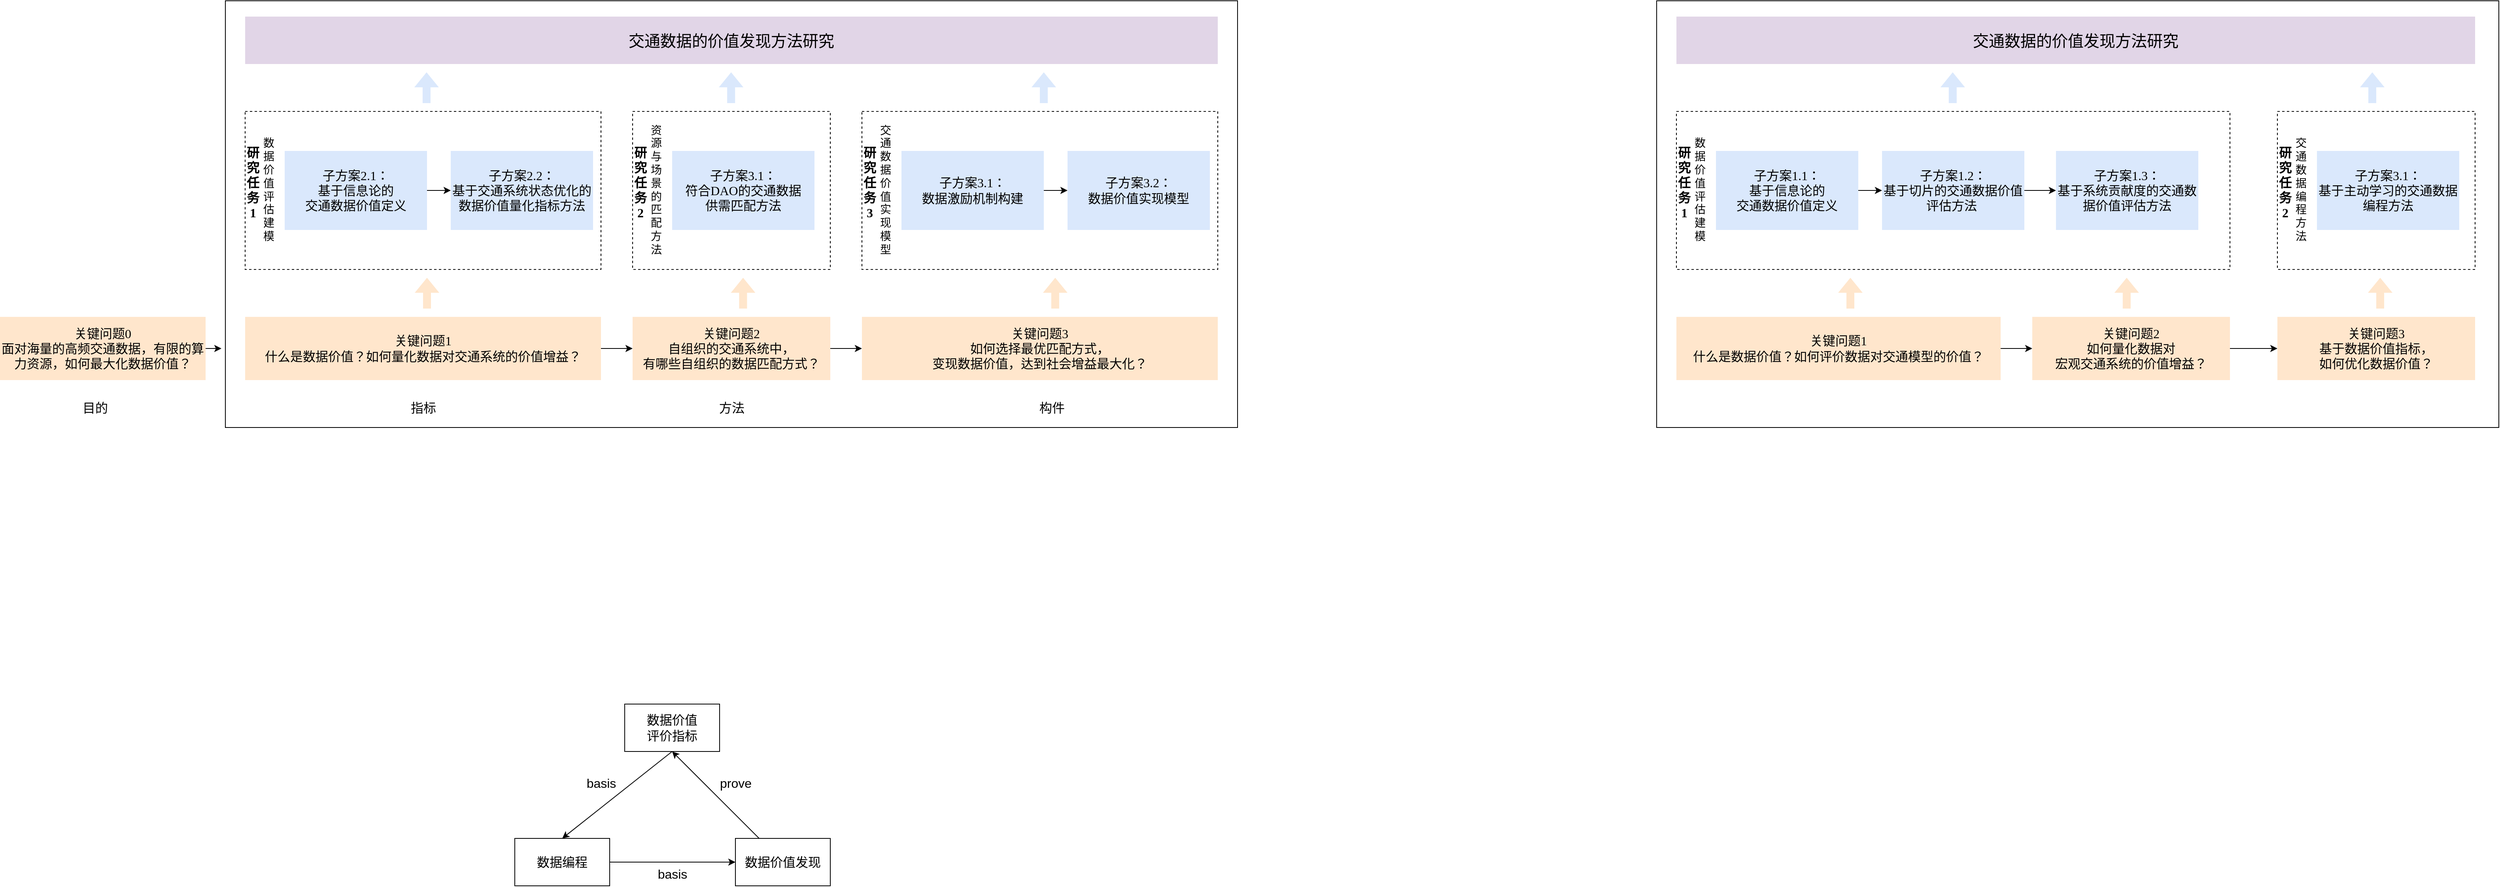 <mxfile version="20.8.15" type="github">
  <diagram id="SlGQAyXAIa_Ibs_cdTL7" name="第 1 页">
    <mxGraphModel dx="1502" dy="733" grid="1" gridSize="10" guides="1" tooltips="1" connect="1" arrows="1" fold="1" page="1" pageScale="1" pageWidth="827" pageHeight="1169" math="1" shadow="0">
      <root>
        <mxCell id="0" />
        <mxCell id="1" parent="0" />
        <mxCell id="cVe11yx6Q2O1CDadm9Du-27" value="" style="rounded=0;whiteSpace=wrap;html=1;fontSize=16;" vertex="1" parent="1">
          <mxGeometry x="755" y="330" width="1280" height="540" as="geometry" />
        </mxCell>
        <mxCell id="ovte4Cg9hebVTWwPrr68-1" value="&lt;font style=&quot;font-size: 20px;&quot;&gt;交通数据的价值发现方法研究​&lt;/font&gt;" style="rounded=0;whiteSpace=wrap;html=1;fillColor=#e1d5e7;strokeColor=none;fontSize=16;fontFamily=Times New Roman;" parent="1" vertex="1">
          <mxGeometry x="780" y="350" width="1230" height="60" as="geometry" />
        </mxCell>
        <mxCell id="cVe11yx6Q2O1CDadm9Du-20" style="edgeStyle=orthogonalEdgeStyle;rounded=0;orthogonalLoop=1;jettySize=auto;html=1;entryX=0;entryY=0.5;entryDx=0;entryDy=0;" edge="1" parent="1" source="ovIKTIvtyWdodCo4Q1BT-9" target="cVe11yx6Q2O1CDadm9Du-7">
          <mxGeometry relative="1" as="geometry" />
        </mxCell>
        <mxCell id="ovIKTIvtyWdodCo4Q1BT-9" value="关键问题1&lt;br&gt;什么是数据价值？如何量化数据对交通系统的价值增益？" style="rounded=0;whiteSpace=wrap;html=1;fontSize=16;fillColor=#ffe6cc;strokeColor=none;fontFamily=Times New Roman;" parent="1" vertex="1">
          <mxGeometry x="780" y="730" width="450" height="80" as="geometry" />
        </mxCell>
        <mxCell id="ovIKTIvtyWdodCo4Q1BT-21" value="" style="rounded=0;whiteSpace=wrap;html=1;fontFamily=Times New Roman;fontSize=14;fillColor=none;dashed=1;" parent="1" vertex="1">
          <mxGeometry x="780" y="470" width="450" height="200" as="geometry" />
        </mxCell>
        <mxCell id="ovIKTIvtyWdodCo4Q1BT-22" value="&lt;span style=&quot;font-weight: normal;&quot;&gt;子方案2.2：&lt;br&gt;基于交通系统状态优化的数据价值量化指标方法&lt;br&gt;&lt;/span&gt;" style="rounded=0;whiteSpace=wrap;html=1;fillColor=#dae8fc;strokeColor=none;fontSize=16;fontStyle=1;flipH=0;flipV=0;fontFamily=Times New Roman;" parent="1" vertex="1">
          <mxGeometry x="1040" y="520" width="180" height="100" as="geometry" />
        </mxCell>
        <mxCell id="ovIKTIvtyWdodCo4Q1BT-23" value="&lt;b&gt;研究任务1&lt;/b&gt;" style="rounded=0;whiteSpace=wrap;html=1;fontSize=16;fillColor=none;strokeColor=none;fontFamily=Times New Roman;" parent="1" vertex="1">
          <mxGeometry x="780" y="530" width="20" height="60" as="geometry" />
        </mxCell>
        <mxCell id="ovIKTIvtyWdodCo4Q1BT-24" value="数据价值评估建模" style="rounded=0;whiteSpace=wrap;html=1;fontSize=14;fillColor=none;strokeColor=none;fontFamily=Times New Roman;" parent="1" vertex="1">
          <mxGeometry x="800" y="540" width="20" height="60" as="geometry" />
        </mxCell>
        <mxCell id="ovIKTIvtyWdodCo4Q1BT-29" style="edgeStyle=orthogonalEdgeStyle;rounded=0;orthogonalLoop=1;jettySize=auto;html=1;entryX=0;entryY=0.5;entryDx=0;entryDy=0;fontFamily=Times New Roman;fontSize=14;" parent="1" source="ovIKTIvtyWdodCo4Q1BT-28" target="ovIKTIvtyWdodCo4Q1BT-22" edge="1">
          <mxGeometry relative="1" as="geometry" />
        </mxCell>
        <mxCell id="ovIKTIvtyWdodCo4Q1BT-28" value="&lt;span style=&quot;font-weight: normal;&quot;&gt;子方案2.1：&lt;br&gt;&lt;/span&gt;&lt;span style=&quot;font-weight: normal;&quot;&gt;基于信息论的&lt;br&gt;交通数据价值定义&lt;br&gt;&lt;/span&gt;" style="rounded=0;whiteSpace=wrap;html=1;fillColor=#dae8fc;strokeColor=none;fontSize=16;fontStyle=1;flipH=0;flipV=0;fontFamily=Times New Roman;" parent="1" vertex="1">
          <mxGeometry x="830" y="520" width="180" height="100" as="geometry" />
        </mxCell>
        <mxCell id="ovIKTIvtyWdodCo4Q1BT-31" value="" style="shape=flexArrow;endArrow=classic;html=1;rounded=0;fontFamily=Times New Roman;fontSize=14;fillColor=#ffe6cc;strokeColor=none;" parent="1" edge="1">
          <mxGeometry x="0.5" y="-240" width="50" height="50" relative="1" as="geometry">
            <mxPoint x="1010" y="720" as="sourcePoint" />
            <mxPoint x="1010" y="680" as="targetPoint" />
            <mxPoint as="offset" />
          </mxGeometry>
        </mxCell>
        <mxCell id="ovIKTIvtyWdodCo4Q1BT-34" value="" style="shape=flexArrow;endArrow=classic;html=1;rounded=0;fontFamily=Times New Roman;fontSize=14;fillColor=#dae8fc;strokeColor=none;" parent="1" edge="1">
          <mxGeometry x="0.5" y="-240" width="50" height="50" relative="1" as="geometry">
            <mxPoint x="1009.43" y="460" as="sourcePoint" />
            <mxPoint x="1009.43" y="420" as="targetPoint" />
            <mxPoint as="offset" />
          </mxGeometry>
        </mxCell>
        <mxCell id="cVe11yx6Q2O1CDadm9Du-1" value="" style="rounded=0;whiteSpace=wrap;html=1;fontFamily=Times New Roman;fontSize=14;fillColor=none;dashed=1;" vertex="1" parent="1">
          <mxGeometry x="1270" y="470" width="250" height="200" as="geometry" />
        </mxCell>
        <mxCell id="cVe11yx6Q2O1CDadm9Du-3" value="&lt;b&gt;研究任务2&lt;/b&gt;" style="rounded=0;whiteSpace=wrap;html=1;fontSize=16;fillColor=none;strokeColor=none;fontFamily=Times New Roman;" vertex="1" parent="1">
          <mxGeometry x="1270" y="530" width="20" height="60" as="geometry" />
        </mxCell>
        <mxCell id="cVe11yx6Q2O1CDadm9Du-4" value="资源与场景的匹配方法" style="rounded=0;whiteSpace=wrap;html=1;fontSize=14;fillColor=none;strokeColor=none;fontFamily=Times New Roman;" vertex="1" parent="1">
          <mxGeometry x="1290" y="540" width="20" height="60" as="geometry" />
        </mxCell>
        <mxCell id="cVe11yx6Q2O1CDadm9Du-6" value="&lt;span style=&quot;font-weight: normal;&quot;&gt;子方案3.1：&lt;br&gt;&lt;/span&gt;&lt;span style=&quot;font-weight: normal;&quot;&gt;符合DAO的交通数据&lt;br&gt;供需匹配方法&lt;br&gt;&lt;/span&gt;" style="rounded=0;whiteSpace=wrap;html=1;fillColor=#dae8fc;strokeColor=none;fontSize=16;fontStyle=1;flipH=0;flipV=0;fontFamily=Times New Roman;" vertex="1" parent="1">
          <mxGeometry x="1320" y="520" width="180" height="100" as="geometry" />
        </mxCell>
        <mxCell id="cVe11yx6Q2O1CDadm9Du-28" style="edgeStyle=orthogonalEdgeStyle;rounded=0;orthogonalLoop=1;jettySize=auto;html=1;entryX=0;entryY=0.5;entryDx=0;entryDy=0;fontSize=16;" edge="1" parent="1" source="cVe11yx6Q2O1CDadm9Du-7" target="cVe11yx6Q2O1CDadm9Du-15">
          <mxGeometry relative="1" as="geometry" />
        </mxCell>
        <mxCell id="cVe11yx6Q2O1CDadm9Du-7" value="关键问题2&lt;br&gt;自组织的交通系统中，&lt;br&gt;有哪些自组织的数据匹配方式？" style="rounded=0;whiteSpace=wrap;html=1;fontSize=16;fillColor=#ffe6cc;strokeColor=none;fontFamily=Times New Roman;" vertex="1" parent="1">
          <mxGeometry x="1270" y="730" width="250" height="80" as="geometry" />
        </mxCell>
        <mxCell id="cVe11yx6Q2O1CDadm9Du-8" value="" style="shape=flexArrow;endArrow=classic;html=1;rounded=0;fontFamily=Times New Roman;fontSize=14;fillColor=#ffe6cc;strokeColor=none;" edge="1" parent="1">
          <mxGeometry x="0.5" y="-240" width="50" height="50" relative="1" as="geometry">
            <mxPoint x="1409.71" y="720" as="sourcePoint" />
            <mxPoint x="1409.71" y="680" as="targetPoint" />
            <mxPoint as="offset" />
          </mxGeometry>
        </mxCell>
        <mxCell id="cVe11yx6Q2O1CDadm9Du-9" value="" style="rounded=0;whiteSpace=wrap;html=1;fontFamily=Times New Roman;fontSize=14;fillColor=none;dashed=1;" vertex="1" parent="1">
          <mxGeometry x="1560" y="470" width="450" height="200" as="geometry" />
        </mxCell>
        <mxCell id="cVe11yx6Q2O1CDadm9Du-10" value="&lt;span style=&quot;font-weight: normal;&quot;&gt;子方案3.2：&lt;br&gt;数据价值实现模型&lt;br&gt;&lt;/span&gt;" style="rounded=0;whiteSpace=wrap;html=1;fillColor=#dae8fc;strokeColor=none;fontSize=16;fontStyle=1;flipH=0;flipV=0;fontFamily=Times New Roman;" vertex="1" parent="1">
          <mxGeometry x="1820" y="520" width="180" height="100" as="geometry" />
        </mxCell>
        <mxCell id="cVe11yx6Q2O1CDadm9Du-11" value="&lt;b&gt;研究任务3&lt;/b&gt;" style="rounded=0;whiteSpace=wrap;html=1;fontSize=16;fillColor=none;strokeColor=none;fontFamily=Times New Roman;" vertex="1" parent="1">
          <mxGeometry x="1560" y="530" width="20" height="60" as="geometry" />
        </mxCell>
        <mxCell id="cVe11yx6Q2O1CDadm9Du-12" value="交通数据价值实现模型" style="rounded=0;whiteSpace=wrap;html=1;fontSize=14;fillColor=none;strokeColor=none;fontFamily=Times New Roman;" vertex="1" parent="1">
          <mxGeometry x="1580" y="540" width="20" height="60" as="geometry" />
        </mxCell>
        <mxCell id="cVe11yx6Q2O1CDadm9Du-13" style="edgeStyle=orthogonalEdgeStyle;rounded=0;orthogonalLoop=1;jettySize=auto;html=1;entryX=0;entryY=0.5;entryDx=0;entryDy=0;fontFamily=Times New Roman;fontSize=14;" edge="1" parent="1" source="cVe11yx6Q2O1CDadm9Du-14" target="cVe11yx6Q2O1CDadm9Du-10">
          <mxGeometry relative="1" as="geometry" />
        </mxCell>
        <mxCell id="cVe11yx6Q2O1CDadm9Du-14" value="&lt;span style=&quot;font-weight: normal;&quot;&gt;子方案3.1：&lt;br&gt;&lt;/span&gt;&lt;span style=&quot;font-weight: normal;&quot;&gt;数据激励机制构建&lt;br&gt;&lt;/span&gt;" style="rounded=0;whiteSpace=wrap;html=1;fillColor=#dae8fc;strokeColor=none;fontSize=16;fontStyle=1;flipH=0;flipV=0;fontFamily=Times New Roman;" vertex="1" parent="1">
          <mxGeometry x="1610" y="520" width="180" height="100" as="geometry" />
        </mxCell>
        <mxCell id="cVe11yx6Q2O1CDadm9Du-15" value="关键问题3&lt;br&gt;如何选择最优匹配方式，&lt;br&gt;变现数据价值，达到社会增益最大化？" style="rounded=0;whiteSpace=wrap;html=1;fontSize=16;fillColor=#ffe6cc;strokeColor=none;fontFamily=Times New Roman;" vertex="1" parent="1">
          <mxGeometry x="1560" y="730" width="450" height="80" as="geometry" />
        </mxCell>
        <mxCell id="cVe11yx6Q2O1CDadm9Du-16" value="" style="shape=flexArrow;endArrow=classic;html=1;rounded=0;fontFamily=Times New Roman;fontSize=14;fillColor=#ffe6cc;strokeColor=none;" edge="1" parent="1">
          <mxGeometry x="0.5" y="-240" width="50" height="50" relative="1" as="geometry">
            <mxPoint x="1804.43" y="720" as="sourcePoint" />
            <mxPoint x="1804.43" y="680" as="targetPoint" />
            <mxPoint as="offset" />
          </mxGeometry>
        </mxCell>
        <mxCell id="cVe11yx6Q2O1CDadm9Du-19" style="edgeStyle=orthogonalEdgeStyle;rounded=0;orthogonalLoop=1;jettySize=auto;html=1;" edge="1" parent="1" source="cVe11yx6Q2O1CDadm9Du-18">
          <mxGeometry relative="1" as="geometry">
            <mxPoint x="750" y="770" as="targetPoint" />
          </mxGeometry>
        </mxCell>
        <mxCell id="cVe11yx6Q2O1CDadm9Du-18" value="关键问题0&lt;br&gt;面对海量的高频交通数据，有限的算力资源，如何最大化数据价值？" style="rounded=0;whiteSpace=wrap;html=1;fontSize=16;fillColor=#ffe6cc;strokeColor=none;fontFamily=Times New Roman;" vertex="1" parent="1">
          <mxGeometry x="470" y="730" width="260" height="80" as="geometry" />
        </mxCell>
        <mxCell id="cVe11yx6Q2O1CDadm9Du-21" value="目的" style="text;html=1;align=center;verticalAlign=middle;resizable=0;points=[];autosize=1;strokeColor=none;fillColor=none;fontSize=16;" vertex="1" parent="1">
          <mxGeometry x="560" y="830" width="60" height="30" as="geometry" />
        </mxCell>
        <mxCell id="cVe11yx6Q2O1CDadm9Du-22" value="指标" style="text;html=1;align=center;verticalAlign=middle;resizable=0;points=[];autosize=1;strokeColor=none;fillColor=none;fontSize=16;" vertex="1" parent="1">
          <mxGeometry x="975" y="830" width="60" height="30" as="geometry" />
        </mxCell>
        <mxCell id="cVe11yx6Q2O1CDadm9Du-23" value="方法" style="text;html=1;align=center;verticalAlign=middle;resizable=0;points=[];autosize=1;strokeColor=none;fillColor=none;fontSize=16;" vertex="1" parent="1">
          <mxGeometry x="1365" y="830" width="60" height="30" as="geometry" />
        </mxCell>
        <mxCell id="cVe11yx6Q2O1CDadm9Du-24" value="构件" style="text;html=1;align=center;verticalAlign=middle;resizable=0;points=[];autosize=1;strokeColor=none;fillColor=none;fontSize=16;" vertex="1" parent="1">
          <mxGeometry x="1770" y="830" width="60" height="30" as="geometry" />
        </mxCell>
        <mxCell id="cVe11yx6Q2O1CDadm9Du-25" value="" style="shape=flexArrow;endArrow=classic;html=1;rounded=0;fontFamily=Times New Roman;fontSize=14;fillColor=#dae8fc;strokeColor=none;" edge="1" parent="1">
          <mxGeometry x="0.5" y="-240" width="50" height="50" relative="1" as="geometry">
            <mxPoint x="1394.58" y="460.0" as="sourcePoint" />
            <mxPoint x="1394.58" y="420.0" as="targetPoint" />
            <mxPoint as="offset" />
          </mxGeometry>
        </mxCell>
        <mxCell id="cVe11yx6Q2O1CDadm9Du-26" value="" style="shape=flexArrow;endArrow=classic;html=1;rounded=0;fontFamily=Times New Roman;fontSize=14;fillColor=#dae8fc;strokeColor=none;" edge="1" parent="1">
          <mxGeometry x="0.5" y="-240" width="50" height="50" relative="1" as="geometry">
            <mxPoint x="1790" y="460.0" as="sourcePoint" />
            <mxPoint x="1790" y="420.0" as="targetPoint" />
            <mxPoint as="offset" />
          </mxGeometry>
        </mxCell>
        <mxCell id="cVe11yx6Q2O1CDadm9Du-33" style="edgeStyle=none;rounded=0;orthogonalLoop=1;jettySize=auto;html=1;entryX=0.5;entryY=0;entryDx=0;entryDy=0;fontSize=16;exitX=0.5;exitY=1;exitDx=0;exitDy=0;" edge="1" parent="1" source="cVe11yx6Q2O1CDadm9Du-29" target="cVe11yx6Q2O1CDadm9Du-30">
          <mxGeometry relative="1" as="geometry" />
        </mxCell>
        <mxCell id="cVe11yx6Q2O1CDadm9Du-29" value="数据价值&lt;br&gt;评价指标" style="rounded=0;whiteSpace=wrap;html=1;fontSize=16;" vertex="1" parent="1">
          <mxGeometry x="1260" y="1220" width="120" height="60" as="geometry" />
        </mxCell>
        <mxCell id="cVe11yx6Q2O1CDadm9Du-34" style="edgeStyle=none;rounded=0;orthogonalLoop=1;jettySize=auto;html=1;entryX=0;entryY=0.5;entryDx=0;entryDy=0;fontSize=16;" edge="1" parent="1" source="cVe11yx6Q2O1CDadm9Du-30" target="cVe11yx6Q2O1CDadm9Du-31">
          <mxGeometry relative="1" as="geometry" />
        </mxCell>
        <mxCell id="cVe11yx6Q2O1CDadm9Du-30" value="数据编程" style="rounded=0;whiteSpace=wrap;html=1;fontSize=16;" vertex="1" parent="1">
          <mxGeometry x="1121" y="1390" width="120" height="60" as="geometry" />
        </mxCell>
        <mxCell id="cVe11yx6Q2O1CDadm9Du-32" style="rounded=0;orthogonalLoop=1;jettySize=auto;html=1;entryX=0.5;entryY=1;entryDx=0;entryDy=0;fontSize=16;" edge="1" parent="1" source="cVe11yx6Q2O1CDadm9Du-31" target="cVe11yx6Q2O1CDadm9Du-29">
          <mxGeometry relative="1" as="geometry" />
        </mxCell>
        <mxCell id="cVe11yx6Q2O1CDadm9Du-31" value="数据价值发现" style="rounded=0;whiteSpace=wrap;html=1;fontSize=16;" vertex="1" parent="1">
          <mxGeometry x="1400" y="1390" width="120" height="60" as="geometry" />
        </mxCell>
        <mxCell id="cVe11yx6Q2O1CDadm9Du-35" value="prove" style="text;html=1;align=center;verticalAlign=middle;resizable=0;points=[];autosize=1;strokeColor=none;fillColor=none;fontSize=16;" vertex="1" parent="1">
          <mxGeometry x="1370" y="1305" width="60" height="30" as="geometry" />
        </mxCell>
        <mxCell id="cVe11yx6Q2O1CDadm9Du-36" value="basis" style="text;html=1;align=center;verticalAlign=middle;resizable=0;points=[];autosize=1;strokeColor=none;fillColor=none;fontSize=16;" vertex="1" parent="1">
          <mxGeometry x="1200" y="1305" width="60" height="30" as="geometry" />
        </mxCell>
        <mxCell id="cVe11yx6Q2O1CDadm9Du-37" value="basis" style="text;html=1;align=center;verticalAlign=middle;resizable=0;points=[];autosize=1;strokeColor=none;fillColor=none;fontSize=16;" vertex="1" parent="1">
          <mxGeometry x="1290" y="1420" width="60" height="30" as="geometry" />
        </mxCell>
        <mxCell id="cVe11yx6Q2O1CDadm9Du-38" value="" style="rounded=0;whiteSpace=wrap;html=1;fontSize=16;" vertex="1" parent="1">
          <mxGeometry x="2565" y="330" width="1065" height="540" as="geometry" />
        </mxCell>
        <mxCell id="cVe11yx6Q2O1CDadm9Du-64" value="" style="shape=flexArrow;endArrow=classic;html=1;rounded=0;fontFamily=Times New Roman;fontSize=14;fillColor=#ffe6cc;strokeColor=none;" edge="1" parent="cVe11yx6Q2O1CDadm9Du-38">
          <mxGeometry x="0.5" y="-240" width="50" height="50" relative="1" as="geometry">
            <mxPoint x="915.001" y="390" as="sourcePoint" />
            <mxPoint x="915.001" y="350" as="targetPoint" />
            <mxPoint as="offset" />
          </mxGeometry>
        </mxCell>
        <mxCell id="cVe11yx6Q2O1CDadm9Du-72" value="" style="shape=flexArrow;endArrow=classic;html=1;rounded=0;fontFamily=Times New Roman;fontSize=14;fillColor=#dae8fc;strokeColor=none;" edge="1" parent="cVe11yx6Q2O1CDadm9Du-38">
          <mxGeometry x="0.5" y="-240" width="50" height="50" relative="1" as="geometry">
            <mxPoint x="905.002" y="130.0" as="sourcePoint" />
            <mxPoint x="905.002" y="90.0" as="targetPoint" />
            <mxPoint as="offset" />
          </mxGeometry>
        </mxCell>
        <mxCell id="cVe11yx6Q2O1CDadm9Du-39" value="&lt;font style=&quot;font-size: 20px;&quot;&gt;交通数据的价值发现方法研究​&lt;/font&gt;" style="rounded=0;whiteSpace=wrap;html=1;fillColor=#e1d5e7;strokeColor=none;fontSize=16;fontFamily=Times New Roman;" vertex="1" parent="1">
          <mxGeometry x="2590" y="350" width="1010" height="60" as="geometry" />
        </mxCell>
        <mxCell id="cVe11yx6Q2O1CDadm9Du-40" style="edgeStyle=orthogonalEdgeStyle;rounded=0;orthogonalLoop=1;jettySize=auto;html=1;entryX=0;entryY=0.5;entryDx=0;entryDy=0;" edge="1" parent="1" source="cVe11yx6Q2O1CDadm9Du-41" target="cVe11yx6Q2O1CDadm9Du-55">
          <mxGeometry relative="1" as="geometry" />
        </mxCell>
        <mxCell id="cVe11yx6Q2O1CDadm9Du-41" value="关键问题1&lt;br&gt;什么是数据价值？如何评价数据对交通模型的价值？" style="rounded=0;whiteSpace=wrap;html=1;fontSize=16;fillColor=#ffe6cc;strokeColor=none;fontFamily=Times New Roman;" vertex="1" parent="1">
          <mxGeometry x="2590" y="730" width="410" height="80" as="geometry" />
        </mxCell>
        <mxCell id="cVe11yx6Q2O1CDadm9Du-42" value="" style="rounded=0;whiteSpace=wrap;html=1;fontFamily=Times New Roman;fontSize=14;fillColor=none;dashed=1;" vertex="1" parent="1">
          <mxGeometry x="2590" y="470" width="700" height="200" as="geometry" />
        </mxCell>
        <mxCell id="cVe11yx6Q2O1CDadm9Du-73" style="edgeStyle=none;rounded=0;orthogonalLoop=1;jettySize=auto;html=1;fontSize=16;" edge="1" parent="1" source="cVe11yx6Q2O1CDadm9Du-43" target="cVe11yx6Q2O1CDadm9Du-53">
          <mxGeometry relative="1" as="geometry" />
        </mxCell>
        <mxCell id="cVe11yx6Q2O1CDadm9Du-43" value="&lt;span style=&quot;font-weight: normal;&quot;&gt;子方案1.2：&lt;br&gt;基于切片的交通数据价值评估方法&amp;nbsp;&lt;br&gt;&lt;/span&gt;" style="rounded=0;whiteSpace=wrap;html=1;fillColor=#dae8fc;strokeColor=none;fontSize=16;fontStyle=1;flipH=0;flipV=0;fontFamily=Times New Roman;" vertex="1" parent="1">
          <mxGeometry x="2850" y="520" width="180" height="100" as="geometry" />
        </mxCell>
        <mxCell id="cVe11yx6Q2O1CDadm9Du-44" value="&lt;b&gt;研究任务1&lt;/b&gt;" style="rounded=0;whiteSpace=wrap;html=1;fontSize=16;fillColor=none;strokeColor=none;fontFamily=Times New Roman;" vertex="1" parent="1">
          <mxGeometry x="2590" y="530" width="20" height="60" as="geometry" />
        </mxCell>
        <mxCell id="cVe11yx6Q2O1CDadm9Du-45" value="数据价值评估建模" style="rounded=0;whiteSpace=wrap;html=1;fontSize=14;fillColor=none;strokeColor=none;fontFamily=Times New Roman;" vertex="1" parent="1">
          <mxGeometry x="2610" y="540" width="20" height="60" as="geometry" />
        </mxCell>
        <mxCell id="cVe11yx6Q2O1CDadm9Du-46" style="edgeStyle=orthogonalEdgeStyle;rounded=0;orthogonalLoop=1;jettySize=auto;html=1;entryX=0;entryY=0.5;entryDx=0;entryDy=0;fontFamily=Times New Roman;fontSize=14;" edge="1" parent="1" source="cVe11yx6Q2O1CDadm9Du-47" target="cVe11yx6Q2O1CDadm9Du-43">
          <mxGeometry relative="1" as="geometry" />
        </mxCell>
        <mxCell id="cVe11yx6Q2O1CDadm9Du-47" value="&lt;span style=&quot;font-weight: normal;&quot;&gt;子方案1.1：&lt;br&gt;&lt;/span&gt;&lt;span style=&quot;font-weight: normal;&quot;&gt;基于信息论的&lt;br&gt;交通数据价值定义&lt;br&gt;&lt;/span&gt;" style="rounded=0;whiteSpace=wrap;html=1;fillColor=#dae8fc;strokeColor=none;fontSize=16;fontStyle=1;flipH=0;flipV=0;fontFamily=Times New Roman;" vertex="1" parent="1">
          <mxGeometry x="2640" y="520" width="180" height="100" as="geometry" />
        </mxCell>
        <mxCell id="cVe11yx6Q2O1CDadm9Du-48" value="" style="shape=flexArrow;endArrow=classic;html=1;rounded=0;fontFamily=Times New Roman;fontSize=14;fillColor=#ffe6cc;strokeColor=none;" edge="1" parent="1">
          <mxGeometry x="0.5" y="-240" width="50" height="50" relative="1" as="geometry">
            <mxPoint x="2810.0" y="720" as="sourcePoint" />
            <mxPoint x="2810.0" y="680" as="targetPoint" />
            <mxPoint as="offset" />
          </mxGeometry>
        </mxCell>
        <mxCell id="cVe11yx6Q2O1CDadm9Du-49" value="" style="shape=flexArrow;endArrow=classic;html=1;rounded=0;fontFamily=Times New Roman;fontSize=14;fillColor=#dae8fc;strokeColor=none;" edge="1" parent="1">
          <mxGeometry x="0.5" y="-240" width="50" height="50" relative="1" as="geometry">
            <mxPoint x="2939.41" y="460" as="sourcePoint" />
            <mxPoint x="2939.41" y="420" as="targetPoint" />
            <mxPoint as="offset" />
          </mxGeometry>
        </mxCell>
        <mxCell id="cVe11yx6Q2O1CDadm9Du-53" value="&lt;span style=&quot;font-weight: normal;&quot;&gt;子方案1.3：&lt;br&gt;基于系统贡献度的交通数据价值评估方法&lt;br&gt;&lt;/span&gt;" style="rounded=0;whiteSpace=wrap;html=1;fillColor=#dae8fc;strokeColor=none;fontSize=16;fontStyle=1;flipH=0;flipV=0;fontFamily=Times New Roman;" vertex="1" parent="1">
          <mxGeometry x="3070" y="520" width="180" height="100" as="geometry" />
        </mxCell>
        <mxCell id="cVe11yx6Q2O1CDadm9Du-54" style="edgeStyle=orthogonalEdgeStyle;rounded=0;orthogonalLoop=1;jettySize=auto;html=1;entryX=0;entryY=0.5;entryDx=0;entryDy=0;fontSize=16;" edge="1" parent="1" source="cVe11yx6Q2O1CDadm9Du-55" target="cVe11yx6Q2O1CDadm9Du-63">
          <mxGeometry relative="1" as="geometry" />
        </mxCell>
        <mxCell id="cVe11yx6Q2O1CDadm9Du-55" value="关键问题2&lt;br&gt;如何量化数据对&lt;br&gt;宏观交通系统的价值增益？" style="rounded=0;whiteSpace=wrap;html=1;fontSize=16;fillColor=#ffe6cc;strokeColor=none;fontFamily=Times New Roman;" vertex="1" parent="1">
          <mxGeometry x="3040" y="730" width="250" height="80" as="geometry" />
        </mxCell>
        <mxCell id="cVe11yx6Q2O1CDadm9Du-56" value="" style="shape=flexArrow;endArrow=classic;html=1;rounded=0;fontFamily=Times New Roman;fontSize=14;fillColor=#ffe6cc;strokeColor=none;" edge="1" parent="1">
          <mxGeometry x="0.5" y="-240" width="50" height="50" relative="1" as="geometry">
            <mxPoint x="3159.41" y="720" as="sourcePoint" />
            <mxPoint x="3159.41" y="680" as="targetPoint" />
            <mxPoint as="offset" />
          </mxGeometry>
        </mxCell>
        <mxCell id="cVe11yx6Q2O1CDadm9Du-57" value="" style="rounded=0;whiteSpace=wrap;html=1;fontFamily=Times New Roman;fontSize=14;fillColor=none;dashed=1;" vertex="1" parent="1">
          <mxGeometry x="3350" y="470" width="250" height="200" as="geometry" />
        </mxCell>
        <mxCell id="cVe11yx6Q2O1CDadm9Du-59" value="&lt;b&gt;研究任务2&lt;/b&gt;" style="rounded=0;whiteSpace=wrap;html=1;fontSize=16;fillColor=none;strokeColor=none;fontFamily=Times New Roman;" vertex="1" parent="1">
          <mxGeometry x="3350" y="530" width="20" height="60" as="geometry" />
        </mxCell>
        <mxCell id="cVe11yx6Q2O1CDadm9Du-60" value="交通数据编程方法" style="rounded=0;whiteSpace=wrap;html=1;fontSize=14;fillColor=none;strokeColor=none;fontFamily=Times New Roman;" vertex="1" parent="1">
          <mxGeometry x="3370" y="540" width="20" height="60" as="geometry" />
        </mxCell>
        <mxCell id="cVe11yx6Q2O1CDadm9Du-62" value="&lt;span style=&quot;font-weight: normal;&quot;&gt;子方案3.1：&lt;br&gt;基于主动学习的交通数据编程方法&lt;br&gt;&lt;/span&gt;" style="rounded=0;whiteSpace=wrap;html=1;fillColor=#dae8fc;strokeColor=none;fontSize=16;fontStyle=1;flipH=0;flipV=0;fontFamily=Times New Roman;" vertex="1" parent="1">
          <mxGeometry x="3400" y="520" width="180" height="100" as="geometry" />
        </mxCell>
        <mxCell id="cVe11yx6Q2O1CDadm9Du-63" value="关键问题3&lt;br&gt;基于数据价值指标，&lt;br&gt;如何优化数据价值？" style="rounded=0;whiteSpace=wrap;html=1;fontSize=16;fillColor=#ffe6cc;strokeColor=none;fontFamily=Times New Roman;" vertex="1" parent="1">
          <mxGeometry x="3350" y="730" width="250" height="80" as="geometry" />
        </mxCell>
      </root>
    </mxGraphModel>
  </diagram>
</mxfile>
